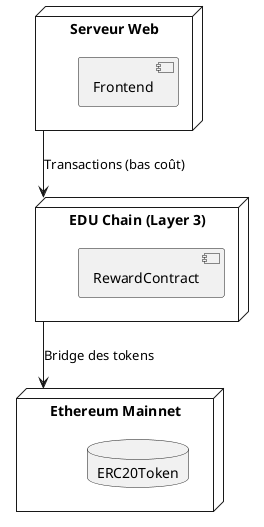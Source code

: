@startuml Deployment_Diagram
node "Serveur Web" as web {
  component "Frontend"
}

node "Ethereum Mainnet" as mainnet {
  database "ERC20Token"
}

node "EDU Chain (Layer 3)" as l3 {
  component "RewardContract"
}

web --> l3 : "Transactions (bas coût)"
l3 --> mainnet : "Bridge des tokens"
@enduml